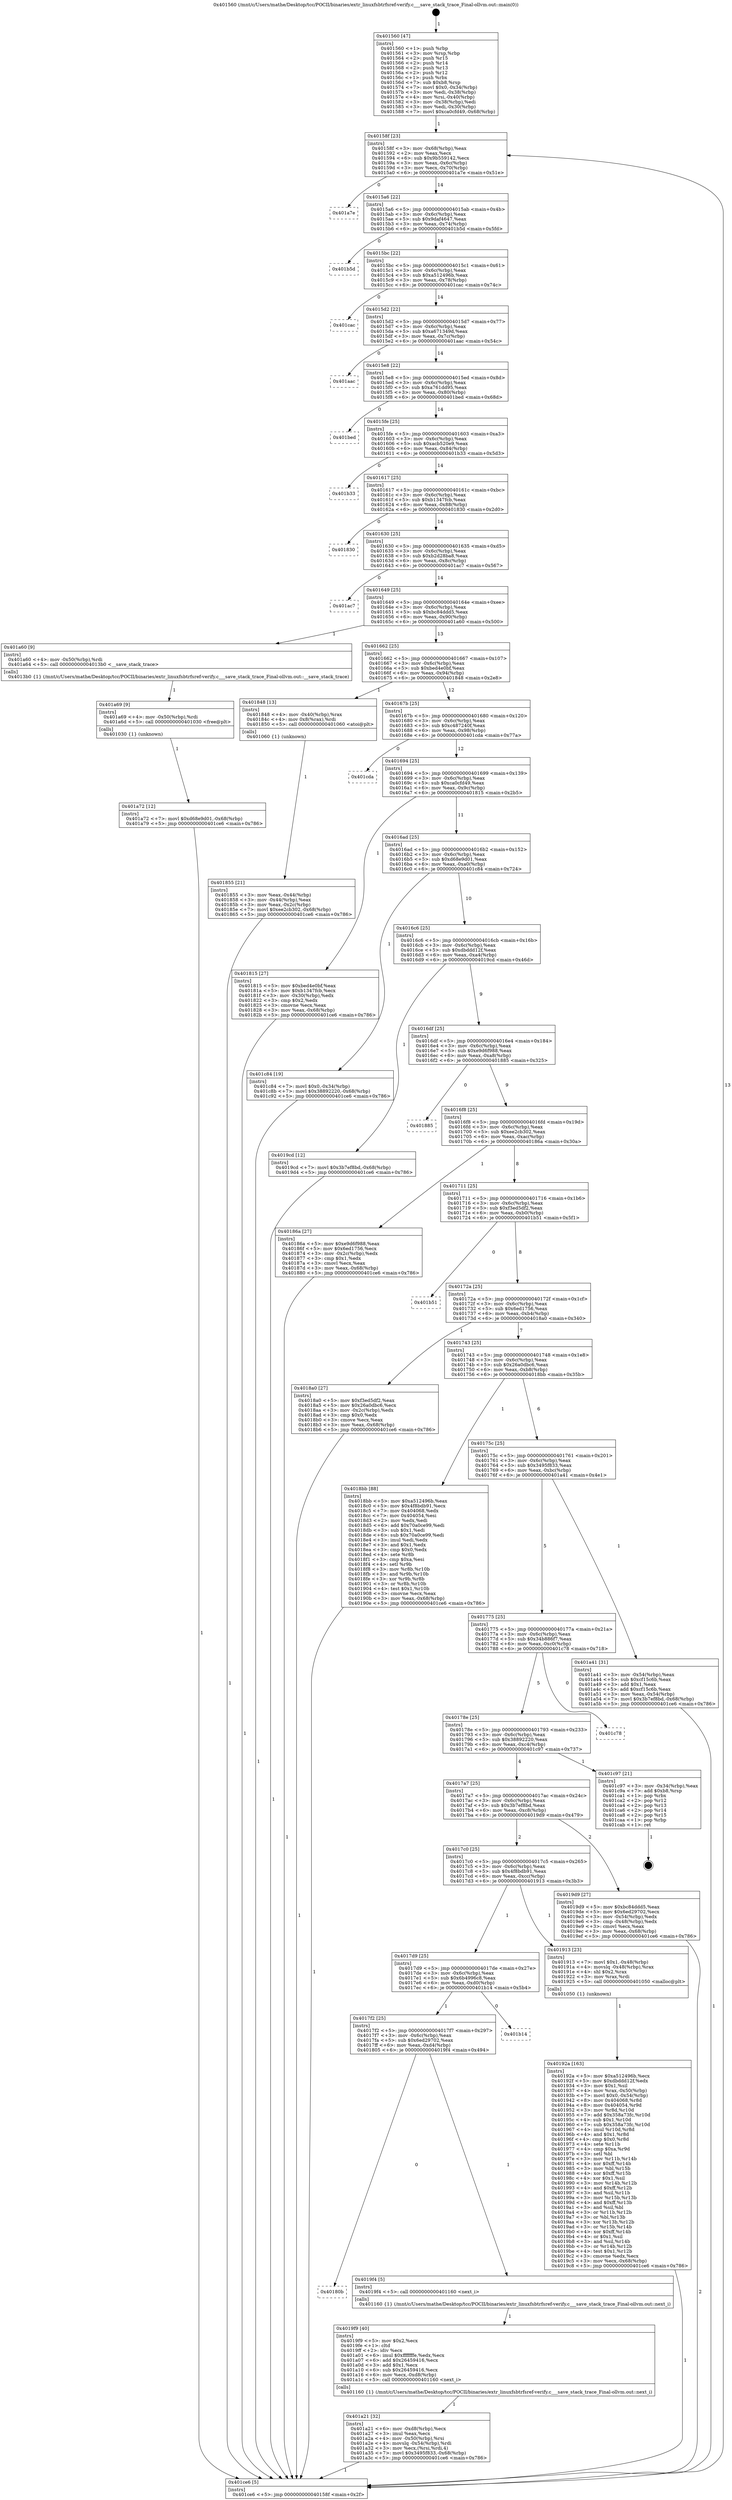 digraph "0x401560" {
  label = "0x401560 (/mnt/c/Users/mathe/Desktop/tcc/POCII/binaries/extr_linuxfsbtrfsref-verify.c___save_stack_trace_Final-ollvm.out::main(0))"
  labelloc = "t"
  node[shape=record]

  Entry [label="",width=0.3,height=0.3,shape=circle,fillcolor=black,style=filled]
  "0x40158f" [label="{
     0x40158f [23]\l
     | [instrs]\l
     &nbsp;&nbsp;0x40158f \<+3\>: mov -0x68(%rbp),%eax\l
     &nbsp;&nbsp;0x401592 \<+2\>: mov %eax,%ecx\l
     &nbsp;&nbsp;0x401594 \<+6\>: sub $0x9b559142,%ecx\l
     &nbsp;&nbsp;0x40159a \<+3\>: mov %eax,-0x6c(%rbp)\l
     &nbsp;&nbsp;0x40159d \<+3\>: mov %ecx,-0x70(%rbp)\l
     &nbsp;&nbsp;0x4015a0 \<+6\>: je 0000000000401a7e \<main+0x51e\>\l
  }"]
  "0x401a7e" [label="{
     0x401a7e\l
  }", style=dashed]
  "0x4015a6" [label="{
     0x4015a6 [22]\l
     | [instrs]\l
     &nbsp;&nbsp;0x4015a6 \<+5\>: jmp 00000000004015ab \<main+0x4b\>\l
     &nbsp;&nbsp;0x4015ab \<+3\>: mov -0x6c(%rbp),%eax\l
     &nbsp;&nbsp;0x4015ae \<+5\>: sub $0x9daf4647,%eax\l
     &nbsp;&nbsp;0x4015b3 \<+3\>: mov %eax,-0x74(%rbp)\l
     &nbsp;&nbsp;0x4015b6 \<+6\>: je 0000000000401b5d \<main+0x5fd\>\l
  }"]
  Exit [label="",width=0.3,height=0.3,shape=circle,fillcolor=black,style=filled,peripheries=2]
  "0x401b5d" [label="{
     0x401b5d\l
  }", style=dashed]
  "0x4015bc" [label="{
     0x4015bc [22]\l
     | [instrs]\l
     &nbsp;&nbsp;0x4015bc \<+5\>: jmp 00000000004015c1 \<main+0x61\>\l
     &nbsp;&nbsp;0x4015c1 \<+3\>: mov -0x6c(%rbp),%eax\l
     &nbsp;&nbsp;0x4015c4 \<+5\>: sub $0xa512496b,%eax\l
     &nbsp;&nbsp;0x4015c9 \<+3\>: mov %eax,-0x78(%rbp)\l
     &nbsp;&nbsp;0x4015cc \<+6\>: je 0000000000401cac \<main+0x74c\>\l
  }"]
  "0x401a72" [label="{
     0x401a72 [12]\l
     | [instrs]\l
     &nbsp;&nbsp;0x401a72 \<+7\>: movl $0xd68e9d01,-0x68(%rbp)\l
     &nbsp;&nbsp;0x401a79 \<+5\>: jmp 0000000000401ce6 \<main+0x786\>\l
  }"]
  "0x401cac" [label="{
     0x401cac\l
  }", style=dashed]
  "0x4015d2" [label="{
     0x4015d2 [22]\l
     | [instrs]\l
     &nbsp;&nbsp;0x4015d2 \<+5\>: jmp 00000000004015d7 \<main+0x77\>\l
     &nbsp;&nbsp;0x4015d7 \<+3\>: mov -0x6c(%rbp),%eax\l
     &nbsp;&nbsp;0x4015da \<+5\>: sub $0xa671349d,%eax\l
     &nbsp;&nbsp;0x4015df \<+3\>: mov %eax,-0x7c(%rbp)\l
     &nbsp;&nbsp;0x4015e2 \<+6\>: je 0000000000401aac \<main+0x54c\>\l
  }"]
  "0x401a69" [label="{
     0x401a69 [9]\l
     | [instrs]\l
     &nbsp;&nbsp;0x401a69 \<+4\>: mov -0x50(%rbp),%rdi\l
     &nbsp;&nbsp;0x401a6d \<+5\>: call 0000000000401030 \<free@plt\>\l
     | [calls]\l
     &nbsp;&nbsp;0x401030 \{1\} (unknown)\l
  }"]
  "0x401aac" [label="{
     0x401aac\l
  }", style=dashed]
  "0x4015e8" [label="{
     0x4015e8 [22]\l
     | [instrs]\l
     &nbsp;&nbsp;0x4015e8 \<+5\>: jmp 00000000004015ed \<main+0x8d\>\l
     &nbsp;&nbsp;0x4015ed \<+3\>: mov -0x6c(%rbp),%eax\l
     &nbsp;&nbsp;0x4015f0 \<+5\>: sub $0xa761dd95,%eax\l
     &nbsp;&nbsp;0x4015f5 \<+3\>: mov %eax,-0x80(%rbp)\l
     &nbsp;&nbsp;0x4015f8 \<+6\>: je 0000000000401bed \<main+0x68d\>\l
  }"]
  "0x401a21" [label="{
     0x401a21 [32]\l
     | [instrs]\l
     &nbsp;&nbsp;0x401a21 \<+6\>: mov -0xd8(%rbp),%ecx\l
     &nbsp;&nbsp;0x401a27 \<+3\>: imul %eax,%ecx\l
     &nbsp;&nbsp;0x401a2a \<+4\>: mov -0x50(%rbp),%rsi\l
     &nbsp;&nbsp;0x401a2e \<+4\>: movslq -0x54(%rbp),%rdi\l
     &nbsp;&nbsp;0x401a32 \<+3\>: mov %ecx,(%rsi,%rdi,4)\l
     &nbsp;&nbsp;0x401a35 \<+7\>: movl $0x3495f833,-0x68(%rbp)\l
     &nbsp;&nbsp;0x401a3c \<+5\>: jmp 0000000000401ce6 \<main+0x786\>\l
  }"]
  "0x401bed" [label="{
     0x401bed\l
  }", style=dashed]
  "0x4015fe" [label="{
     0x4015fe [25]\l
     | [instrs]\l
     &nbsp;&nbsp;0x4015fe \<+5\>: jmp 0000000000401603 \<main+0xa3\>\l
     &nbsp;&nbsp;0x401603 \<+3\>: mov -0x6c(%rbp),%eax\l
     &nbsp;&nbsp;0x401606 \<+5\>: sub $0xacb520e9,%eax\l
     &nbsp;&nbsp;0x40160b \<+6\>: mov %eax,-0x84(%rbp)\l
     &nbsp;&nbsp;0x401611 \<+6\>: je 0000000000401b33 \<main+0x5d3\>\l
  }"]
  "0x4019f9" [label="{
     0x4019f9 [40]\l
     | [instrs]\l
     &nbsp;&nbsp;0x4019f9 \<+5\>: mov $0x2,%ecx\l
     &nbsp;&nbsp;0x4019fe \<+1\>: cltd\l
     &nbsp;&nbsp;0x4019ff \<+2\>: idiv %ecx\l
     &nbsp;&nbsp;0x401a01 \<+6\>: imul $0xfffffffe,%edx,%ecx\l
     &nbsp;&nbsp;0x401a07 \<+6\>: add $0x26459416,%ecx\l
     &nbsp;&nbsp;0x401a0d \<+3\>: add $0x1,%ecx\l
     &nbsp;&nbsp;0x401a10 \<+6\>: sub $0x26459416,%ecx\l
     &nbsp;&nbsp;0x401a16 \<+6\>: mov %ecx,-0xd8(%rbp)\l
     &nbsp;&nbsp;0x401a1c \<+5\>: call 0000000000401160 \<next_i\>\l
     | [calls]\l
     &nbsp;&nbsp;0x401160 \{1\} (/mnt/c/Users/mathe/Desktop/tcc/POCII/binaries/extr_linuxfsbtrfsref-verify.c___save_stack_trace_Final-ollvm.out::next_i)\l
  }"]
  "0x401b33" [label="{
     0x401b33\l
  }", style=dashed]
  "0x401617" [label="{
     0x401617 [25]\l
     | [instrs]\l
     &nbsp;&nbsp;0x401617 \<+5\>: jmp 000000000040161c \<main+0xbc\>\l
     &nbsp;&nbsp;0x40161c \<+3\>: mov -0x6c(%rbp),%eax\l
     &nbsp;&nbsp;0x40161f \<+5\>: sub $0xb1347fcb,%eax\l
     &nbsp;&nbsp;0x401624 \<+6\>: mov %eax,-0x88(%rbp)\l
     &nbsp;&nbsp;0x40162a \<+6\>: je 0000000000401830 \<main+0x2d0\>\l
  }"]
  "0x40180b" [label="{
     0x40180b\l
  }", style=dashed]
  "0x401830" [label="{
     0x401830\l
  }", style=dashed]
  "0x401630" [label="{
     0x401630 [25]\l
     | [instrs]\l
     &nbsp;&nbsp;0x401630 \<+5\>: jmp 0000000000401635 \<main+0xd5\>\l
     &nbsp;&nbsp;0x401635 \<+3\>: mov -0x6c(%rbp),%eax\l
     &nbsp;&nbsp;0x401638 \<+5\>: sub $0xb2d28ba8,%eax\l
     &nbsp;&nbsp;0x40163d \<+6\>: mov %eax,-0x8c(%rbp)\l
     &nbsp;&nbsp;0x401643 \<+6\>: je 0000000000401ac7 \<main+0x567\>\l
  }"]
  "0x4019f4" [label="{
     0x4019f4 [5]\l
     | [instrs]\l
     &nbsp;&nbsp;0x4019f4 \<+5\>: call 0000000000401160 \<next_i\>\l
     | [calls]\l
     &nbsp;&nbsp;0x401160 \{1\} (/mnt/c/Users/mathe/Desktop/tcc/POCII/binaries/extr_linuxfsbtrfsref-verify.c___save_stack_trace_Final-ollvm.out::next_i)\l
  }"]
  "0x401ac7" [label="{
     0x401ac7\l
  }", style=dashed]
  "0x401649" [label="{
     0x401649 [25]\l
     | [instrs]\l
     &nbsp;&nbsp;0x401649 \<+5\>: jmp 000000000040164e \<main+0xee\>\l
     &nbsp;&nbsp;0x40164e \<+3\>: mov -0x6c(%rbp),%eax\l
     &nbsp;&nbsp;0x401651 \<+5\>: sub $0xbc84ddd5,%eax\l
     &nbsp;&nbsp;0x401656 \<+6\>: mov %eax,-0x90(%rbp)\l
     &nbsp;&nbsp;0x40165c \<+6\>: je 0000000000401a60 \<main+0x500\>\l
  }"]
  "0x4017f2" [label="{
     0x4017f2 [25]\l
     | [instrs]\l
     &nbsp;&nbsp;0x4017f2 \<+5\>: jmp 00000000004017f7 \<main+0x297\>\l
     &nbsp;&nbsp;0x4017f7 \<+3\>: mov -0x6c(%rbp),%eax\l
     &nbsp;&nbsp;0x4017fa \<+5\>: sub $0x6ed29702,%eax\l
     &nbsp;&nbsp;0x4017ff \<+6\>: mov %eax,-0xd4(%rbp)\l
     &nbsp;&nbsp;0x401805 \<+6\>: je 00000000004019f4 \<main+0x494\>\l
  }"]
  "0x401a60" [label="{
     0x401a60 [9]\l
     | [instrs]\l
     &nbsp;&nbsp;0x401a60 \<+4\>: mov -0x50(%rbp),%rdi\l
     &nbsp;&nbsp;0x401a64 \<+5\>: call 00000000004013b0 \<__save_stack_trace\>\l
     | [calls]\l
     &nbsp;&nbsp;0x4013b0 \{1\} (/mnt/c/Users/mathe/Desktop/tcc/POCII/binaries/extr_linuxfsbtrfsref-verify.c___save_stack_trace_Final-ollvm.out::__save_stack_trace)\l
  }"]
  "0x401662" [label="{
     0x401662 [25]\l
     | [instrs]\l
     &nbsp;&nbsp;0x401662 \<+5\>: jmp 0000000000401667 \<main+0x107\>\l
     &nbsp;&nbsp;0x401667 \<+3\>: mov -0x6c(%rbp),%eax\l
     &nbsp;&nbsp;0x40166a \<+5\>: sub $0xbed4e0bf,%eax\l
     &nbsp;&nbsp;0x40166f \<+6\>: mov %eax,-0x94(%rbp)\l
     &nbsp;&nbsp;0x401675 \<+6\>: je 0000000000401848 \<main+0x2e8\>\l
  }"]
  "0x401b14" [label="{
     0x401b14\l
  }", style=dashed]
  "0x401848" [label="{
     0x401848 [13]\l
     | [instrs]\l
     &nbsp;&nbsp;0x401848 \<+4\>: mov -0x40(%rbp),%rax\l
     &nbsp;&nbsp;0x40184c \<+4\>: mov 0x8(%rax),%rdi\l
     &nbsp;&nbsp;0x401850 \<+5\>: call 0000000000401060 \<atoi@plt\>\l
     | [calls]\l
     &nbsp;&nbsp;0x401060 \{1\} (unknown)\l
  }"]
  "0x40167b" [label="{
     0x40167b [25]\l
     | [instrs]\l
     &nbsp;&nbsp;0x40167b \<+5\>: jmp 0000000000401680 \<main+0x120\>\l
     &nbsp;&nbsp;0x401680 \<+3\>: mov -0x6c(%rbp),%eax\l
     &nbsp;&nbsp;0x401683 \<+5\>: sub $0xc487240f,%eax\l
     &nbsp;&nbsp;0x401688 \<+6\>: mov %eax,-0x98(%rbp)\l
     &nbsp;&nbsp;0x40168e \<+6\>: je 0000000000401cda \<main+0x77a\>\l
  }"]
  "0x40192a" [label="{
     0x40192a [163]\l
     | [instrs]\l
     &nbsp;&nbsp;0x40192a \<+5\>: mov $0xa512496b,%ecx\l
     &nbsp;&nbsp;0x40192f \<+5\>: mov $0xdbddd12f,%edx\l
     &nbsp;&nbsp;0x401934 \<+3\>: mov $0x1,%sil\l
     &nbsp;&nbsp;0x401937 \<+4\>: mov %rax,-0x50(%rbp)\l
     &nbsp;&nbsp;0x40193b \<+7\>: movl $0x0,-0x54(%rbp)\l
     &nbsp;&nbsp;0x401942 \<+8\>: mov 0x404068,%r8d\l
     &nbsp;&nbsp;0x40194a \<+8\>: mov 0x404054,%r9d\l
     &nbsp;&nbsp;0x401952 \<+3\>: mov %r8d,%r10d\l
     &nbsp;&nbsp;0x401955 \<+7\>: add $0x358a73fc,%r10d\l
     &nbsp;&nbsp;0x40195c \<+4\>: sub $0x1,%r10d\l
     &nbsp;&nbsp;0x401960 \<+7\>: sub $0x358a73fc,%r10d\l
     &nbsp;&nbsp;0x401967 \<+4\>: imul %r10d,%r8d\l
     &nbsp;&nbsp;0x40196b \<+4\>: and $0x1,%r8d\l
     &nbsp;&nbsp;0x40196f \<+4\>: cmp $0x0,%r8d\l
     &nbsp;&nbsp;0x401973 \<+4\>: sete %r11b\l
     &nbsp;&nbsp;0x401977 \<+4\>: cmp $0xa,%r9d\l
     &nbsp;&nbsp;0x40197b \<+3\>: setl %bl\l
     &nbsp;&nbsp;0x40197e \<+3\>: mov %r11b,%r14b\l
     &nbsp;&nbsp;0x401981 \<+4\>: xor $0xff,%r14b\l
     &nbsp;&nbsp;0x401985 \<+3\>: mov %bl,%r15b\l
     &nbsp;&nbsp;0x401988 \<+4\>: xor $0xff,%r15b\l
     &nbsp;&nbsp;0x40198c \<+4\>: xor $0x1,%sil\l
     &nbsp;&nbsp;0x401990 \<+3\>: mov %r14b,%r12b\l
     &nbsp;&nbsp;0x401993 \<+4\>: and $0xff,%r12b\l
     &nbsp;&nbsp;0x401997 \<+3\>: and %sil,%r11b\l
     &nbsp;&nbsp;0x40199a \<+3\>: mov %r15b,%r13b\l
     &nbsp;&nbsp;0x40199d \<+4\>: and $0xff,%r13b\l
     &nbsp;&nbsp;0x4019a1 \<+3\>: and %sil,%bl\l
     &nbsp;&nbsp;0x4019a4 \<+3\>: or %r11b,%r12b\l
     &nbsp;&nbsp;0x4019a7 \<+3\>: or %bl,%r13b\l
     &nbsp;&nbsp;0x4019aa \<+3\>: xor %r13b,%r12b\l
     &nbsp;&nbsp;0x4019ad \<+3\>: or %r15b,%r14b\l
     &nbsp;&nbsp;0x4019b0 \<+4\>: xor $0xff,%r14b\l
     &nbsp;&nbsp;0x4019b4 \<+4\>: or $0x1,%sil\l
     &nbsp;&nbsp;0x4019b8 \<+3\>: and %sil,%r14b\l
     &nbsp;&nbsp;0x4019bb \<+3\>: or %r14b,%r12b\l
     &nbsp;&nbsp;0x4019be \<+4\>: test $0x1,%r12b\l
     &nbsp;&nbsp;0x4019c2 \<+3\>: cmovne %edx,%ecx\l
     &nbsp;&nbsp;0x4019c5 \<+3\>: mov %ecx,-0x68(%rbp)\l
     &nbsp;&nbsp;0x4019c8 \<+5\>: jmp 0000000000401ce6 \<main+0x786\>\l
  }"]
  "0x401cda" [label="{
     0x401cda\l
  }", style=dashed]
  "0x401694" [label="{
     0x401694 [25]\l
     | [instrs]\l
     &nbsp;&nbsp;0x401694 \<+5\>: jmp 0000000000401699 \<main+0x139\>\l
     &nbsp;&nbsp;0x401699 \<+3\>: mov -0x6c(%rbp),%eax\l
     &nbsp;&nbsp;0x40169c \<+5\>: sub $0xca0cfd49,%eax\l
     &nbsp;&nbsp;0x4016a1 \<+6\>: mov %eax,-0x9c(%rbp)\l
     &nbsp;&nbsp;0x4016a7 \<+6\>: je 0000000000401815 \<main+0x2b5\>\l
  }"]
  "0x4017d9" [label="{
     0x4017d9 [25]\l
     | [instrs]\l
     &nbsp;&nbsp;0x4017d9 \<+5\>: jmp 00000000004017de \<main+0x27e\>\l
     &nbsp;&nbsp;0x4017de \<+3\>: mov -0x6c(%rbp),%eax\l
     &nbsp;&nbsp;0x4017e1 \<+5\>: sub $0x6b4996c8,%eax\l
     &nbsp;&nbsp;0x4017e6 \<+6\>: mov %eax,-0xd0(%rbp)\l
     &nbsp;&nbsp;0x4017ec \<+6\>: je 0000000000401b14 \<main+0x5b4\>\l
  }"]
  "0x401815" [label="{
     0x401815 [27]\l
     | [instrs]\l
     &nbsp;&nbsp;0x401815 \<+5\>: mov $0xbed4e0bf,%eax\l
     &nbsp;&nbsp;0x40181a \<+5\>: mov $0xb1347fcb,%ecx\l
     &nbsp;&nbsp;0x40181f \<+3\>: mov -0x30(%rbp),%edx\l
     &nbsp;&nbsp;0x401822 \<+3\>: cmp $0x2,%edx\l
     &nbsp;&nbsp;0x401825 \<+3\>: cmovne %ecx,%eax\l
     &nbsp;&nbsp;0x401828 \<+3\>: mov %eax,-0x68(%rbp)\l
     &nbsp;&nbsp;0x40182b \<+5\>: jmp 0000000000401ce6 \<main+0x786\>\l
  }"]
  "0x4016ad" [label="{
     0x4016ad [25]\l
     | [instrs]\l
     &nbsp;&nbsp;0x4016ad \<+5\>: jmp 00000000004016b2 \<main+0x152\>\l
     &nbsp;&nbsp;0x4016b2 \<+3\>: mov -0x6c(%rbp),%eax\l
     &nbsp;&nbsp;0x4016b5 \<+5\>: sub $0xd68e9d01,%eax\l
     &nbsp;&nbsp;0x4016ba \<+6\>: mov %eax,-0xa0(%rbp)\l
     &nbsp;&nbsp;0x4016c0 \<+6\>: je 0000000000401c84 \<main+0x724\>\l
  }"]
  "0x401ce6" [label="{
     0x401ce6 [5]\l
     | [instrs]\l
     &nbsp;&nbsp;0x401ce6 \<+5\>: jmp 000000000040158f \<main+0x2f\>\l
  }"]
  "0x401560" [label="{
     0x401560 [47]\l
     | [instrs]\l
     &nbsp;&nbsp;0x401560 \<+1\>: push %rbp\l
     &nbsp;&nbsp;0x401561 \<+3\>: mov %rsp,%rbp\l
     &nbsp;&nbsp;0x401564 \<+2\>: push %r15\l
     &nbsp;&nbsp;0x401566 \<+2\>: push %r14\l
     &nbsp;&nbsp;0x401568 \<+2\>: push %r13\l
     &nbsp;&nbsp;0x40156a \<+2\>: push %r12\l
     &nbsp;&nbsp;0x40156c \<+1\>: push %rbx\l
     &nbsp;&nbsp;0x40156d \<+7\>: sub $0xb8,%rsp\l
     &nbsp;&nbsp;0x401574 \<+7\>: movl $0x0,-0x34(%rbp)\l
     &nbsp;&nbsp;0x40157b \<+3\>: mov %edi,-0x38(%rbp)\l
     &nbsp;&nbsp;0x40157e \<+4\>: mov %rsi,-0x40(%rbp)\l
     &nbsp;&nbsp;0x401582 \<+3\>: mov -0x38(%rbp),%edi\l
     &nbsp;&nbsp;0x401585 \<+3\>: mov %edi,-0x30(%rbp)\l
     &nbsp;&nbsp;0x401588 \<+7\>: movl $0xca0cfd49,-0x68(%rbp)\l
  }"]
  "0x401855" [label="{
     0x401855 [21]\l
     | [instrs]\l
     &nbsp;&nbsp;0x401855 \<+3\>: mov %eax,-0x44(%rbp)\l
     &nbsp;&nbsp;0x401858 \<+3\>: mov -0x44(%rbp),%eax\l
     &nbsp;&nbsp;0x40185b \<+3\>: mov %eax,-0x2c(%rbp)\l
     &nbsp;&nbsp;0x40185e \<+7\>: movl $0xee2cb302,-0x68(%rbp)\l
     &nbsp;&nbsp;0x401865 \<+5\>: jmp 0000000000401ce6 \<main+0x786\>\l
  }"]
  "0x401913" [label="{
     0x401913 [23]\l
     | [instrs]\l
     &nbsp;&nbsp;0x401913 \<+7\>: movl $0x1,-0x48(%rbp)\l
     &nbsp;&nbsp;0x40191a \<+4\>: movslq -0x48(%rbp),%rax\l
     &nbsp;&nbsp;0x40191e \<+4\>: shl $0x2,%rax\l
     &nbsp;&nbsp;0x401922 \<+3\>: mov %rax,%rdi\l
     &nbsp;&nbsp;0x401925 \<+5\>: call 0000000000401050 \<malloc@plt\>\l
     | [calls]\l
     &nbsp;&nbsp;0x401050 \{1\} (unknown)\l
  }"]
  "0x401c84" [label="{
     0x401c84 [19]\l
     | [instrs]\l
     &nbsp;&nbsp;0x401c84 \<+7\>: movl $0x0,-0x34(%rbp)\l
     &nbsp;&nbsp;0x401c8b \<+7\>: movl $0x38892220,-0x68(%rbp)\l
     &nbsp;&nbsp;0x401c92 \<+5\>: jmp 0000000000401ce6 \<main+0x786\>\l
  }"]
  "0x4016c6" [label="{
     0x4016c6 [25]\l
     | [instrs]\l
     &nbsp;&nbsp;0x4016c6 \<+5\>: jmp 00000000004016cb \<main+0x16b\>\l
     &nbsp;&nbsp;0x4016cb \<+3\>: mov -0x6c(%rbp),%eax\l
     &nbsp;&nbsp;0x4016ce \<+5\>: sub $0xdbddd12f,%eax\l
     &nbsp;&nbsp;0x4016d3 \<+6\>: mov %eax,-0xa4(%rbp)\l
     &nbsp;&nbsp;0x4016d9 \<+6\>: je 00000000004019cd \<main+0x46d\>\l
  }"]
  "0x4017c0" [label="{
     0x4017c0 [25]\l
     | [instrs]\l
     &nbsp;&nbsp;0x4017c0 \<+5\>: jmp 00000000004017c5 \<main+0x265\>\l
     &nbsp;&nbsp;0x4017c5 \<+3\>: mov -0x6c(%rbp),%eax\l
     &nbsp;&nbsp;0x4017c8 \<+5\>: sub $0x4f8bdb91,%eax\l
     &nbsp;&nbsp;0x4017cd \<+6\>: mov %eax,-0xcc(%rbp)\l
     &nbsp;&nbsp;0x4017d3 \<+6\>: je 0000000000401913 \<main+0x3b3\>\l
  }"]
  "0x4019cd" [label="{
     0x4019cd [12]\l
     | [instrs]\l
     &nbsp;&nbsp;0x4019cd \<+7\>: movl $0x3b7ef8bd,-0x68(%rbp)\l
     &nbsp;&nbsp;0x4019d4 \<+5\>: jmp 0000000000401ce6 \<main+0x786\>\l
  }"]
  "0x4016df" [label="{
     0x4016df [25]\l
     | [instrs]\l
     &nbsp;&nbsp;0x4016df \<+5\>: jmp 00000000004016e4 \<main+0x184\>\l
     &nbsp;&nbsp;0x4016e4 \<+3\>: mov -0x6c(%rbp),%eax\l
     &nbsp;&nbsp;0x4016e7 \<+5\>: sub $0xe9d6f988,%eax\l
     &nbsp;&nbsp;0x4016ec \<+6\>: mov %eax,-0xa8(%rbp)\l
     &nbsp;&nbsp;0x4016f2 \<+6\>: je 0000000000401885 \<main+0x325\>\l
  }"]
  "0x4019d9" [label="{
     0x4019d9 [27]\l
     | [instrs]\l
     &nbsp;&nbsp;0x4019d9 \<+5\>: mov $0xbc84ddd5,%eax\l
     &nbsp;&nbsp;0x4019de \<+5\>: mov $0x6ed29702,%ecx\l
     &nbsp;&nbsp;0x4019e3 \<+3\>: mov -0x54(%rbp),%edx\l
     &nbsp;&nbsp;0x4019e6 \<+3\>: cmp -0x48(%rbp),%edx\l
     &nbsp;&nbsp;0x4019e9 \<+3\>: cmovl %ecx,%eax\l
     &nbsp;&nbsp;0x4019ec \<+3\>: mov %eax,-0x68(%rbp)\l
     &nbsp;&nbsp;0x4019ef \<+5\>: jmp 0000000000401ce6 \<main+0x786\>\l
  }"]
  "0x401885" [label="{
     0x401885\l
  }", style=dashed]
  "0x4016f8" [label="{
     0x4016f8 [25]\l
     | [instrs]\l
     &nbsp;&nbsp;0x4016f8 \<+5\>: jmp 00000000004016fd \<main+0x19d\>\l
     &nbsp;&nbsp;0x4016fd \<+3\>: mov -0x6c(%rbp),%eax\l
     &nbsp;&nbsp;0x401700 \<+5\>: sub $0xee2cb302,%eax\l
     &nbsp;&nbsp;0x401705 \<+6\>: mov %eax,-0xac(%rbp)\l
     &nbsp;&nbsp;0x40170b \<+6\>: je 000000000040186a \<main+0x30a\>\l
  }"]
  "0x4017a7" [label="{
     0x4017a7 [25]\l
     | [instrs]\l
     &nbsp;&nbsp;0x4017a7 \<+5\>: jmp 00000000004017ac \<main+0x24c\>\l
     &nbsp;&nbsp;0x4017ac \<+3\>: mov -0x6c(%rbp),%eax\l
     &nbsp;&nbsp;0x4017af \<+5\>: sub $0x3b7ef8bd,%eax\l
     &nbsp;&nbsp;0x4017b4 \<+6\>: mov %eax,-0xc8(%rbp)\l
     &nbsp;&nbsp;0x4017ba \<+6\>: je 00000000004019d9 \<main+0x479\>\l
  }"]
  "0x40186a" [label="{
     0x40186a [27]\l
     | [instrs]\l
     &nbsp;&nbsp;0x40186a \<+5\>: mov $0xe9d6f988,%eax\l
     &nbsp;&nbsp;0x40186f \<+5\>: mov $0x6ed1756,%ecx\l
     &nbsp;&nbsp;0x401874 \<+3\>: mov -0x2c(%rbp),%edx\l
     &nbsp;&nbsp;0x401877 \<+3\>: cmp $0x1,%edx\l
     &nbsp;&nbsp;0x40187a \<+3\>: cmovl %ecx,%eax\l
     &nbsp;&nbsp;0x40187d \<+3\>: mov %eax,-0x68(%rbp)\l
     &nbsp;&nbsp;0x401880 \<+5\>: jmp 0000000000401ce6 \<main+0x786\>\l
  }"]
  "0x401711" [label="{
     0x401711 [25]\l
     | [instrs]\l
     &nbsp;&nbsp;0x401711 \<+5\>: jmp 0000000000401716 \<main+0x1b6\>\l
     &nbsp;&nbsp;0x401716 \<+3\>: mov -0x6c(%rbp),%eax\l
     &nbsp;&nbsp;0x401719 \<+5\>: sub $0xf3ed5df2,%eax\l
     &nbsp;&nbsp;0x40171e \<+6\>: mov %eax,-0xb0(%rbp)\l
     &nbsp;&nbsp;0x401724 \<+6\>: je 0000000000401b51 \<main+0x5f1\>\l
  }"]
  "0x401c97" [label="{
     0x401c97 [21]\l
     | [instrs]\l
     &nbsp;&nbsp;0x401c97 \<+3\>: mov -0x34(%rbp),%eax\l
     &nbsp;&nbsp;0x401c9a \<+7\>: add $0xb8,%rsp\l
     &nbsp;&nbsp;0x401ca1 \<+1\>: pop %rbx\l
     &nbsp;&nbsp;0x401ca2 \<+2\>: pop %r12\l
     &nbsp;&nbsp;0x401ca4 \<+2\>: pop %r13\l
     &nbsp;&nbsp;0x401ca6 \<+2\>: pop %r14\l
     &nbsp;&nbsp;0x401ca8 \<+2\>: pop %r15\l
     &nbsp;&nbsp;0x401caa \<+1\>: pop %rbp\l
     &nbsp;&nbsp;0x401cab \<+1\>: ret\l
  }"]
  "0x401b51" [label="{
     0x401b51\l
  }", style=dashed]
  "0x40172a" [label="{
     0x40172a [25]\l
     | [instrs]\l
     &nbsp;&nbsp;0x40172a \<+5\>: jmp 000000000040172f \<main+0x1cf\>\l
     &nbsp;&nbsp;0x40172f \<+3\>: mov -0x6c(%rbp),%eax\l
     &nbsp;&nbsp;0x401732 \<+5\>: sub $0x6ed1756,%eax\l
     &nbsp;&nbsp;0x401737 \<+6\>: mov %eax,-0xb4(%rbp)\l
     &nbsp;&nbsp;0x40173d \<+6\>: je 00000000004018a0 \<main+0x340\>\l
  }"]
  "0x40178e" [label="{
     0x40178e [25]\l
     | [instrs]\l
     &nbsp;&nbsp;0x40178e \<+5\>: jmp 0000000000401793 \<main+0x233\>\l
     &nbsp;&nbsp;0x401793 \<+3\>: mov -0x6c(%rbp),%eax\l
     &nbsp;&nbsp;0x401796 \<+5\>: sub $0x38892220,%eax\l
     &nbsp;&nbsp;0x40179b \<+6\>: mov %eax,-0xc4(%rbp)\l
     &nbsp;&nbsp;0x4017a1 \<+6\>: je 0000000000401c97 \<main+0x737\>\l
  }"]
  "0x4018a0" [label="{
     0x4018a0 [27]\l
     | [instrs]\l
     &nbsp;&nbsp;0x4018a0 \<+5\>: mov $0xf3ed5df2,%eax\l
     &nbsp;&nbsp;0x4018a5 \<+5\>: mov $0x26a0dbc6,%ecx\l
     &nbsp;&nbsp;0x4018aa \<+3\>: mov -0x2c(%rbp),%edx\l
     &nbsp;&nbsp;0x4018ad \<+3\>: cmp $0x0,%edx\l
     &nbsp;&nbsp;0x4018b0 \<+3\>: cmove %ecx,%eax\l
     &nbsp;&nbsp;0x4018b3 \<+3\>: mov %eax,-0x68(%rbp)\l
     &nbsp;&nbsp;0x4018b6 \<+5\>: jmp 0000000000401ce6 \<main+0x786\>\l
  }"]
  "0x401743" [label="{
     0x401743 [25]\l
     | [instrs]\l
     &nbsp;&nbsp;0x401743 \<+5\>: jmp 0000000000401748 \<main+0x1e8\>\l
     &nbsp;&nbsp;0x401748 \<+3\>: mov -0x6c(%rbp),%eax\l
     &nbsp;&nbsp;0x40174b \<+5\>: sub $0x26a0dbc6,%eax\l
     &nbsp;&nbsp;0x401750 \<+6\>: mov %eax,-0xb8(%rbp)\l
     &nbsp;&nbsp;0x401756 \<+6\>: je 00000000004018bb \<main+0x35b\>\l
  }"]
  "0x401c78" [label="{
     0x401c78\l
  }", style=dashed]
  "0x4018bb" [label="{
     0x4018bb [88]\l
     | [instrs]\l
     &nbsp;&nbsp;0x4018bb \<+5\>: mov $0xa512496b,%eax\l
     &nbsp;&nbsp;0x4018c0 \<+5\>: mov $0x4f8bdb91,%ecx\l
     &nbsp;&nbsp;0x4018c5 \<+7\>: mov 0x404068,%edx\l
     &nbsp;&nbsp;0x4018cc \<+7\>: mov 0x404054,%esi\l
     &nbsp;&nbsp;0x4018d3 \<+2\>: mov %edx,%edi\l
     &nbsp;&nbsp;0x4018d5 \<+6\>: add $0x70a0ce99,%edi\l
     &nbsp;&nbsp;0x4018db \<+3\>: sub $0x1,%edi\l
     &nbsp;&nbsp;0x4018de \<+6\>: sub $0x70a0ce99,%edi\l
     &nbsp;&nbsp;0x4018e4 \<+3\>: imul %edi,%edx\l
     &nbsp;&nbsp;0x4018e7 \<+3\>: and $0x1,%edx\l
     &nbsp;&nbsp;0x4018ea \<+3\>: cmp $0x0,%edx\l
     &nbsp;&nbsp;0x4018ed \<+4\>: sete %r8b\l
     &nbsp;&nbsp;0x4018f1 \<+3\>: cmp $0xa,%esi\l
     &nbsp;&nbsp;0x4018f4 \<+4\>: setl %r9b\l
     &nbsp;&nbsp;0x4018f8 \<+3\>: mov %r8b,%r10b\l
     &nbsp;&nbsp;0x4018fb \<+3\>: and %r9b,%r10b\l
     &nbsp;&nbsp;0x4018fe \<+3\>: xor %r9b,%r8b\l
     &nbsp;&nbsp;0x401901 \<+3\>: or %r8b,%r10b\l
     &nbsp;&nbsp;0x401904 \<+4\>: test $0x1,%r10b\l
     &nbsp;&nbsp;0x401908 \<+3\>: cmovne %ecx,%eax\l
     &nbsp;&nbsp;0x40190b \<+3\>: mov %eax,-0x68(%rbp)\l
     &nbsp;&nbsp;0x40190e \<+5\>: jmp 0000000000401ce6 \<main+0x786\>\l
  }"]
  "0x40175c" [label="{
     0x40175c [25]\l
     | [instrs]\l
     &nbsp;&nbsp;0x40175c \<+5\>: jmp 0000000000401761 \<main+0x201\>\l
     &nbsp;&nbsp;0x401761 \<+3\>: mov -0x6c(%rbp),%eax\l
     &nbsp;&nbsp;0x401764 \<+5\>: sub $0x3495f833,%eax\l
     &nbsp;&nbsp;0x401769 \<+6\>: mov %eax,-0xbc(%rbp)\l
     &nbsp;&nbsp;0x40176f \<+6\>: je 0000000000401a41 \<main+0x4e1\>\l
  }"]
  "0x401775" [label="{
     0x401775 [25]\l
     | [instrs]\l
     &nbsp;&nbsp;0x401775 \<+5\>: jmp 000000000040177a \<main+0x21a\>\l
     &nbsp;&nbsp;0x40177a \<+3\>: mov -0x6c(%rbp),%eax\l
     &nbsp;&nbsp;0x40177d \<+5\>: sub $0x34b886f7,%eax\l
     &nbsp;&nbsp;0x401782 \<+6\>: mov %eax,-0xc0(%rbp)\l
     &nbsp;&nbsp;0x401788 \<+6\>: je 0000000000401c78 \<main+0x718\>\l
  }"]
  "0x401a41" [label="{
     0x401a41 [31]\l
     | [instrs]\l
     &nbsp;&nbsp;0x401a41 \<+3\>: mov -0x54(%rbp),%eax\l
     &nbsp;&nbsp;0x401a44 \<+5\>: sub $0xcf15c6b,%eax\l
     &nbsp;&nbsp;0x401a49 \<+3\>: add $0x1,%eax\l
     &nbsp;&nbsp;0x401a4c \<+5\>: add $0xcf15c6b,%eax\l
     &nbsp;&nbsp;0x401a51 \<+3\>: mov %eax,-0x54(%rbp)\l
     &nbsp;&nbsp;0x401a54 \<+7\>: movl $0x3b7ef8bd,-0x68(%rbp)\l
     &nbsp;&nbsp;0x401a5b \<+5\>: jmp 0000000000401ce6 \<main+0x786\>\l
  }"]
  Entry -> "0x401560" [label=" 1"]
  "0x40158f" -> "0x401a7e" [label=" 0"]
  "0x40158f" -> "0x4015a6" [label=" 14"]
  "0x401c97" -> Exit [label=" 1"]
  "0x4015a6" -> "0x401b5d" [label=" 0"]
  "0x4015a6" -> "0x4015bc" [label=" 14"]
  "0x401c84" -> "0x401ce6" [label=" 1"]
  "0x4015bc" -> "0x401cac" [label=" 0"]
  "0x4015bc" -> "0x4015d2" [label=" 14"]
  "0x401a72" -> "0x401ce6" [label=" 1"]
  "0x4015d2" -> "0x401aac" [label=" 0"]
  "0x4015d2" -> "0x4015e8" [label=" 14"]
  "0x401a69" -> "0x401a72" [label=" 1"]
  "0x4015e8" -> "0x401bed" [label=" 0"]
  "0x4015e8" -> "0x4015fe" [label=" 14"]
  "0x401a60" -> "0x401a69" [label=" 1"]
  "0x4015fe" -> "0x401b33" [label=" 0"]
  "0x4015fe" -> "0x401617" [label=" 14"]
  "0x401a41" -> "0x401ce6" [label=" 1"]
  "0x401617" -> "0x401830" [label=" 0"]
  "0x401617" -> "0x401630" [label=" 14"]
  "0x401a21" -> "0x401ce6" [label=" 1"]
  "0x401630" -> "0x401ac7" [label=" 0"]
  "0x401630" -> "0x401649" [label=" 14"]
  "0x4019f9" -> "0x401a21" [label=" 1"]
  "0x401649" -> "0x401a60" [label=" 1"]
  "0x401649" -> "0x401662" [label=" 13"]
  "0x4017f2" -> "0x40180b" [label=" 0"]
  "0x401662" -> "0x401848" [label=" 1"]
  "0x401662" -> "0x40167b" [label=" 12"]
  "0x4017f2" -> "0x4019f4" [label=" 1"]
  "0x40167b" -> "0x401cda" [label=" 0"]
  "0x40167b" -> "0x401694" [label=" 12"]
  "0x4017d9" -> "0x4017f2" [label=" 1"]
  "0x401694" -> "0x401815" [label=" 1"]
  "0x401694" -> "0x4016ad" [label=" 11"]
  "0x401815" -> "0x401ce6" [label=" 1"]
  "0x401560" -> "0x40158f" [label=" 1"]
  "0x401ce6" -> "0x40158f" [label=" 13"]
  "0x401848" -> "0x401855" [label=" 1"]
  "0x401855" -> "0x401ce6" [label=" 1"]
  "0x4017d9" -> "0x401b14" [label=" 0"]
  "0x4016ad" -> "0x401c84" [label=" 1"]
  "0x4016ad" -> "0x4016c6" [label=" 10"]
  "0x4019f4" -> "0x4019f9" [label=" 1"]
  "0x4016c6" -> "0x4019cd" [label=" 1"]
  "0x4016c6" -> "0x4016df" [label=" 9"]
  "0x4019cd" -> "0x401ce6" [label=" 1"]
  "0x4016df" -> "0x401885" [label=" 0"]
  "0x4016df" -> "0x4016f8" [label=" 9"]
  "0x40192a" -> "0x401ce6" [label=" 1"]
  "0x4016f8" -> "0x40186a" [label=" 1"]
  "0x4016f8" -> "0x401711" [label=" 8"]
  "0x40186a" -> "0x401ce6" [label=" 1"]
  "0x4017c0" -> "0x4017d9" [label=" 1"]
  "0x401711" -> "0x401b51" [label=" 0"]
  "0x401711" -> "0x40172a" [label=" 8"]
  "0x4017c0" -> "0x401913" [label=" 1"]
  "0x40172a" -> "0x4018a0" [label=" 1"]
  "0x40172a" -> "0x401743" [label=" 7"]
  "0x4018a0" -> "0x401ce6" [label=" 1"]
  "0x4017a7" -> "0x4017c0" [label=" 2"]
  "0x401743" -> "0x4018bb" [label=" 1"]
  "0x401743" -> "0x40175c" [label=" 6"]
  "0x4018bb" -> "0x401ce6" [label=" 1"]
  "0x4017a7" -> "0x4019d9" [label=" 2"]
  "0x40175c" -> "0x401a41" [label=" 1"]
  "0x40175c" -> "0x401775" [label=" 5"]
  "0x401913" -> "0x40192a" [label=" 1"]
  "0x401775" -> "0x401c78" [label=" 0"]
  "0x401775" -> "0x40178e" [label=" 5"]
  "0x4019d9" -> "0x401ce6" [label=" 2"]
  "0x40178e" -> "0x401c97" [label=" 1"]
  "0x40178e" -> "0x4017a7" [label=" 4"]
}
